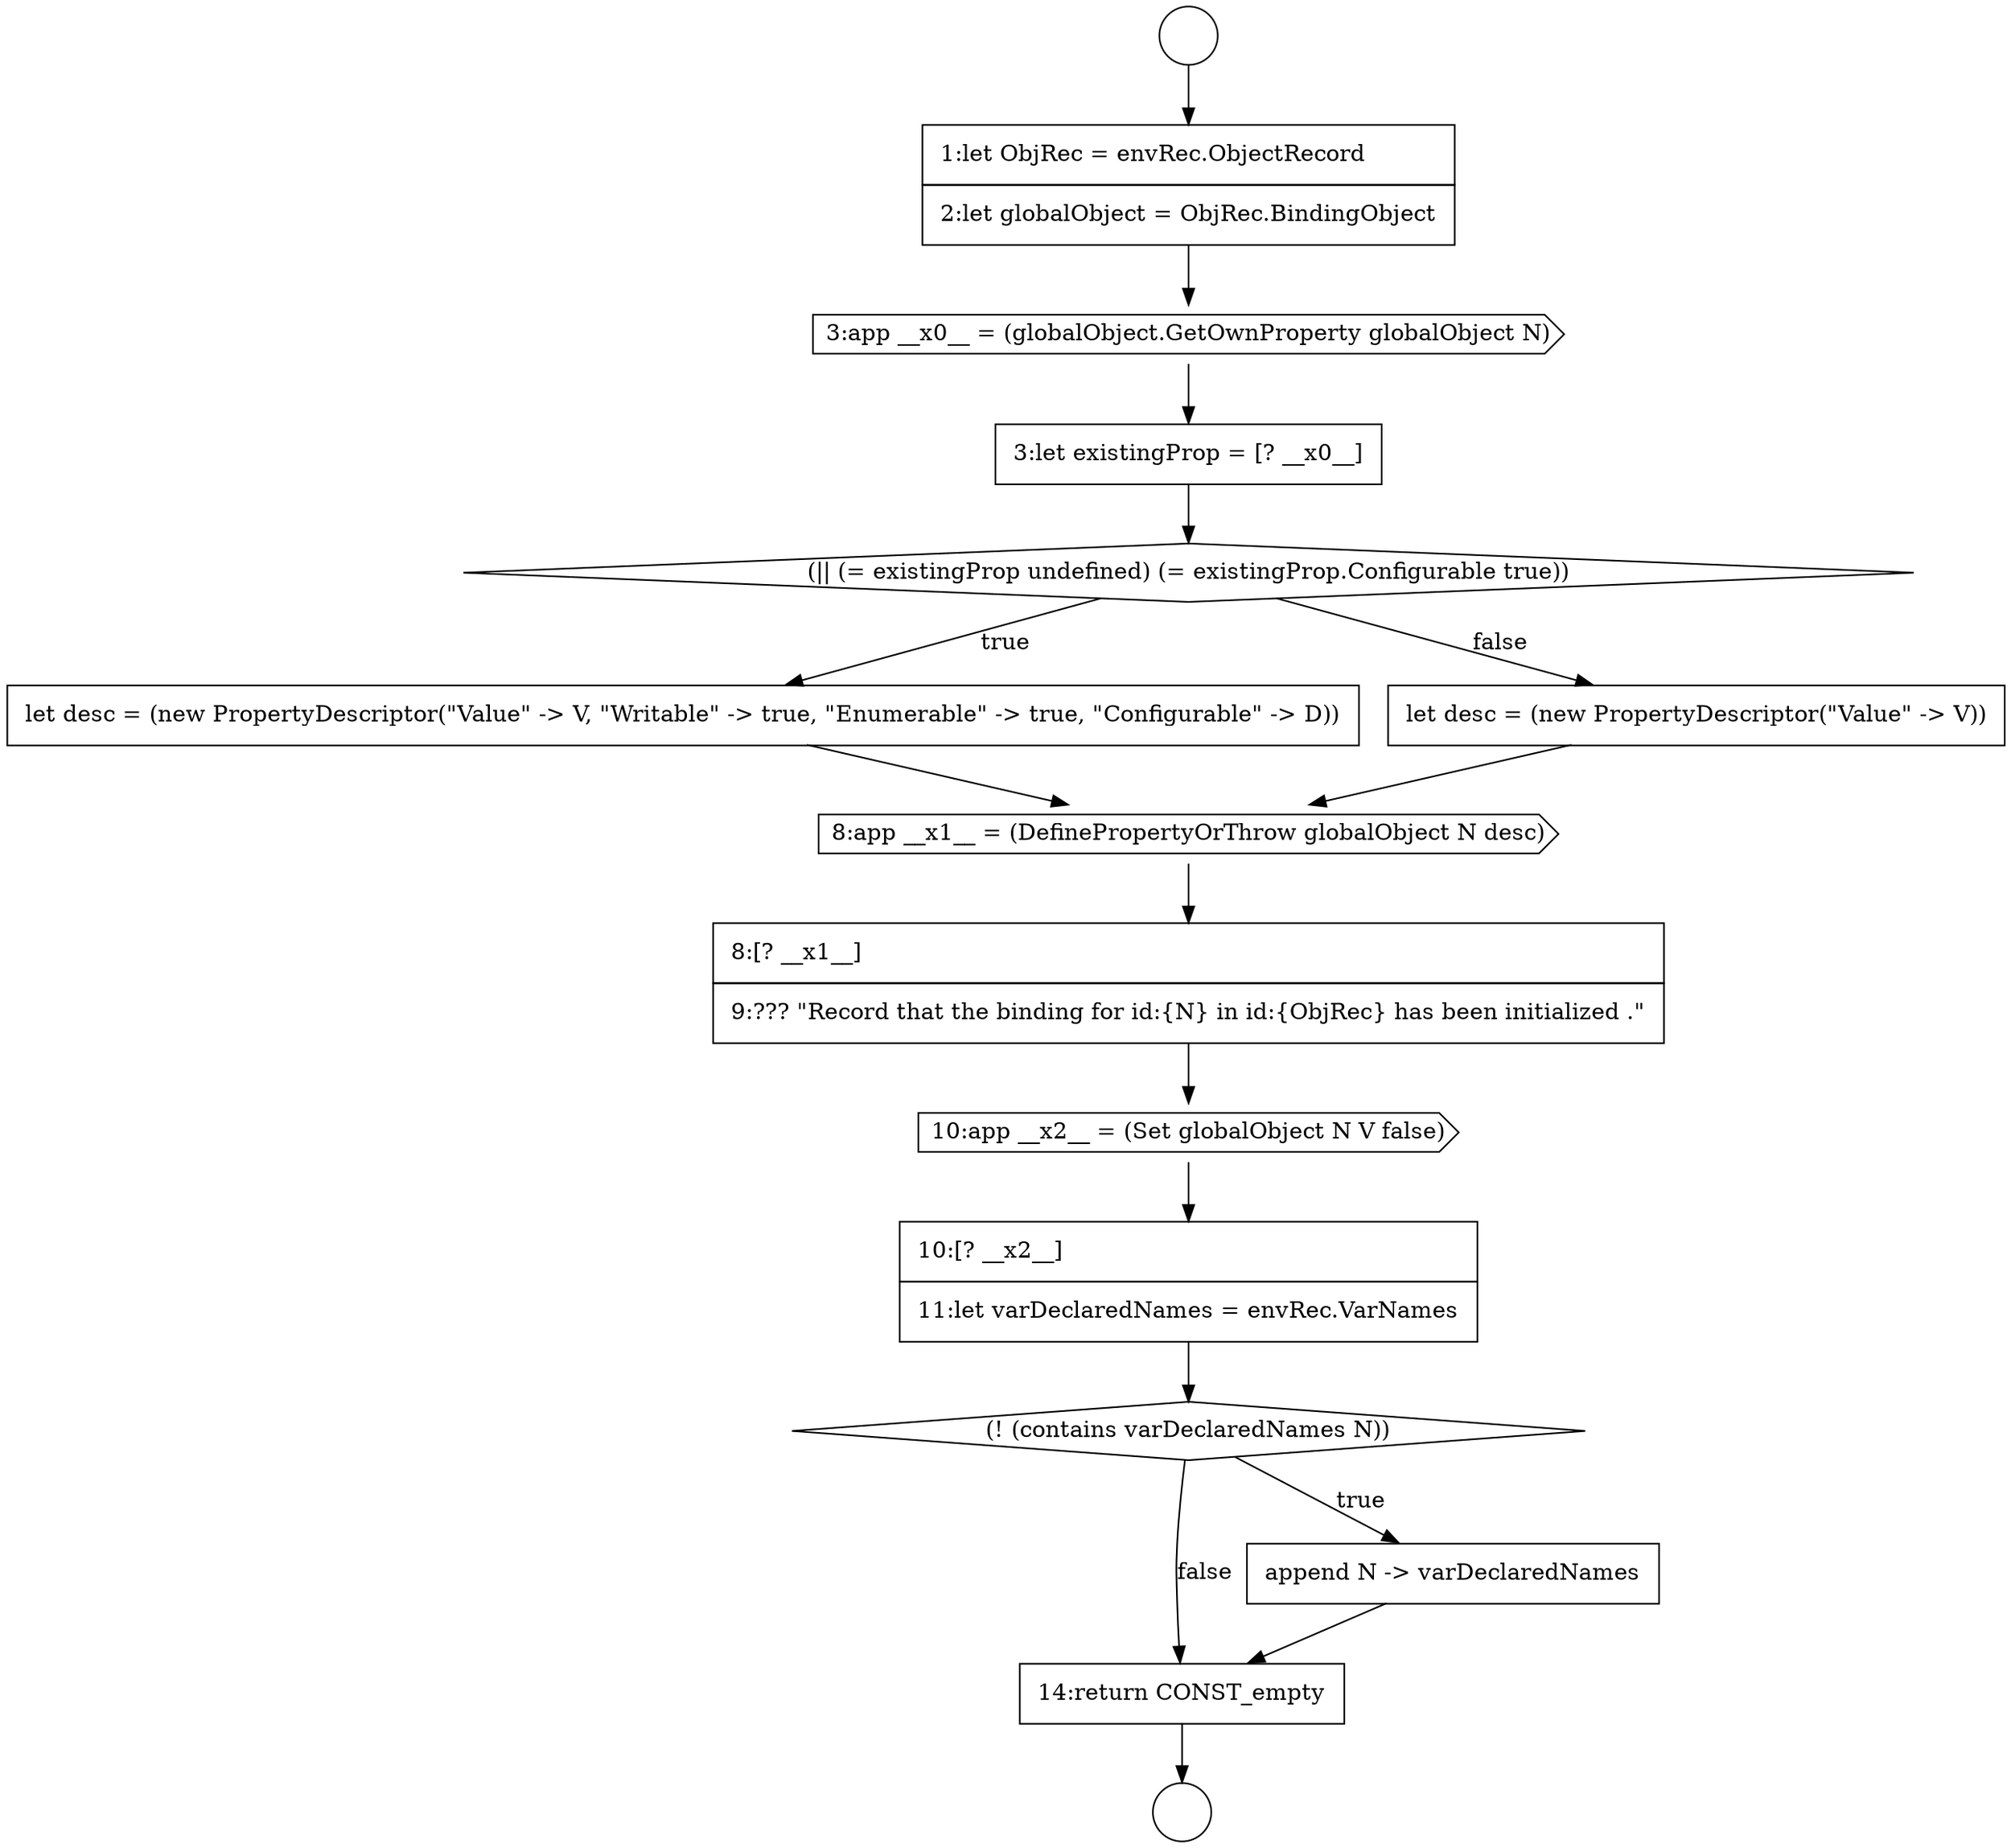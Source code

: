 digraph {
  node1808 [shape=none, margin=0, label=<<font color="black">
    <table border="0" cellborder="1" cellspacing="0" cellpadding="10">
      <tr><td align="left">14:return CONST_empty</td></tr>
    </table>
  </font>> color="black" fillcolor="white" style=filled]
  node1803 [shape=none, margin=0, label=<<font color="black">
    <table border="0" cellborder="1" cellspacing="0" cellpadding="10">
      <tr><td align="left">8:[? __x1__]</td></tr>
      <tr><td align="left">9:??? &quot;Record that the binding for id:{N} in id:{ObjRec} has been initialized .&quot;</td></tr>
    </table>
  </font>> color="black" fillcolor="white" style=filled]
  node1800 [shape=none, margin=0, label=<<font color="black">
    <table border="0" cellborder="1" cellspacing="0" cellpadding="10">
      <tr><td align="left">let desc = (new PropertyDescriptor(&quot;Value&quot; -&gt; V, &quot;Writable&quot; -&gt; true, &quot;Enumerable&quot; -&gt; true, &quot;Configurable&quot; -&gt; D))</td></tr>
    </table>
  </font>> color="black" fillcolor="white" style=filled]
  node1796 [shape=none, margin=0, label=<<font color="black">
    <table border="0" cellborder="1" cellspacing="0" cellpadding="10">
      <tr><td align="left">1:let ObjRec = envRec.ObjectRecord</td></tr>
      <tr><td align="left">2:let globalObject = ObjRec.BindingObject</td></tr>
    </table>
  </font>> color="black" fillcolor="white" style=filled]
  node1799 [shape=diamond, label=<<font color="black">(|| (= existingProp undefined) (= existingProp.Configurable true))</font>> color="black" fillcolor="white" style=filled]
  node1795 [shape=circle label=" " color="black" fillcolor="white" style=filled]
  node1805 [shape=none, margin=0, label=<<font color="black">
    <table border="0" cellborder="1" cellspacing="0" cellpadding="10">
      <tr><td align="left">10:[? __x2__]</td></tr>
      <tr><td align="left">11:let varDeclaredNames = envRec.VarNames</td></tr>
    </table>
  </font>> color="black" fillcolor="white" style=filled]
  node1798 [shape=none, margin=0, label=<<font color="black">
    <table border="0" cellborder="1" cellspacing="0" cellpadding="10">
      <tr><td align="left">3:let existingProp = [? __x0__]</td></tr>
    </table>
  </font>> color="black" fillcolor="white" style=filled]
  node1807 [shape=none, margin=0, label=<<font color="black">
    <table border="0" cellborder="1" cellspacing="0" cellpadding="10">
      <tr><td align="left">append N -&gt; varDeclaredNames</td></tr>
    </table>
  </font>> color="black" fillcolor="white" style=filled]
  node1794 [shape=circle label=" " color="black" fillcolor="white" style=filled]
  node1804 [shape=cds, label=<<font color="black">10:app __x2__ = (Set globalObject N V false)</font>> color="black" fillcolor="white" style=filled]
  node1806 [shape=diamond, label=<<font color="black">(! (contains varDeclaredNames N))</font>> color="black" fillcolor="white" style=filled]
  node1801 [shape=none, margin=0, label=<<font color="black">
    <table border="0" cellborder="1" cellspacing="0" cellpadding="10">
      <tr><td align="left">let desc = (new PropertyDescriptor(&quot;Value&quot; -&gt; V))</td></tr>
    </table>
  </font>> color="black" fillcolor="white" style=filled]
  node1802 [shape=cds, label=<<font color="black">8:app __x1__ = (DefinePropertyOrThrow globalObject N desc)</font>> color="black" fillcolor="white" style=filled]
  node1797 [shape=cds, label=<<font color="black">3:app __x0__ = (globalObject.GetOwnProperty globalObject N)</font>> color="black" fillcolor="white" style=filled]
  node1804 -> node1805 [ color="black"]
  node1805 -> node1806 [ color="black"]
  node1801 -> node1802 [ color="black"]
  node1797 -> node1798 [ color="black"]
  node1808 -> node1795 [ color="black"]
  node1799 -> node1800 [label=<<font color="black">true</font>> color="black"]
  node1799 -> node1801 [label=<<font color="black">false</font>> color="black"]
  node1800 -> node1802 [ color="black"]
  node1802 -> node1803 [ color="black"]
  node1798 -> node1799 [ color="black"]
  node1806 -> node1807 [label=<<font color="black">true</font>> color="black"]
  node1806 -> node1808 [label=<<font color="black">false</font>> color="black"]
  node1807 -> node1808 [ color="black"]
  node1803 -> node1804 [ color="black"]
  node1794 -> node1796 [ color="black"]
  node1796 -> node1797 [ color="black"]
}
